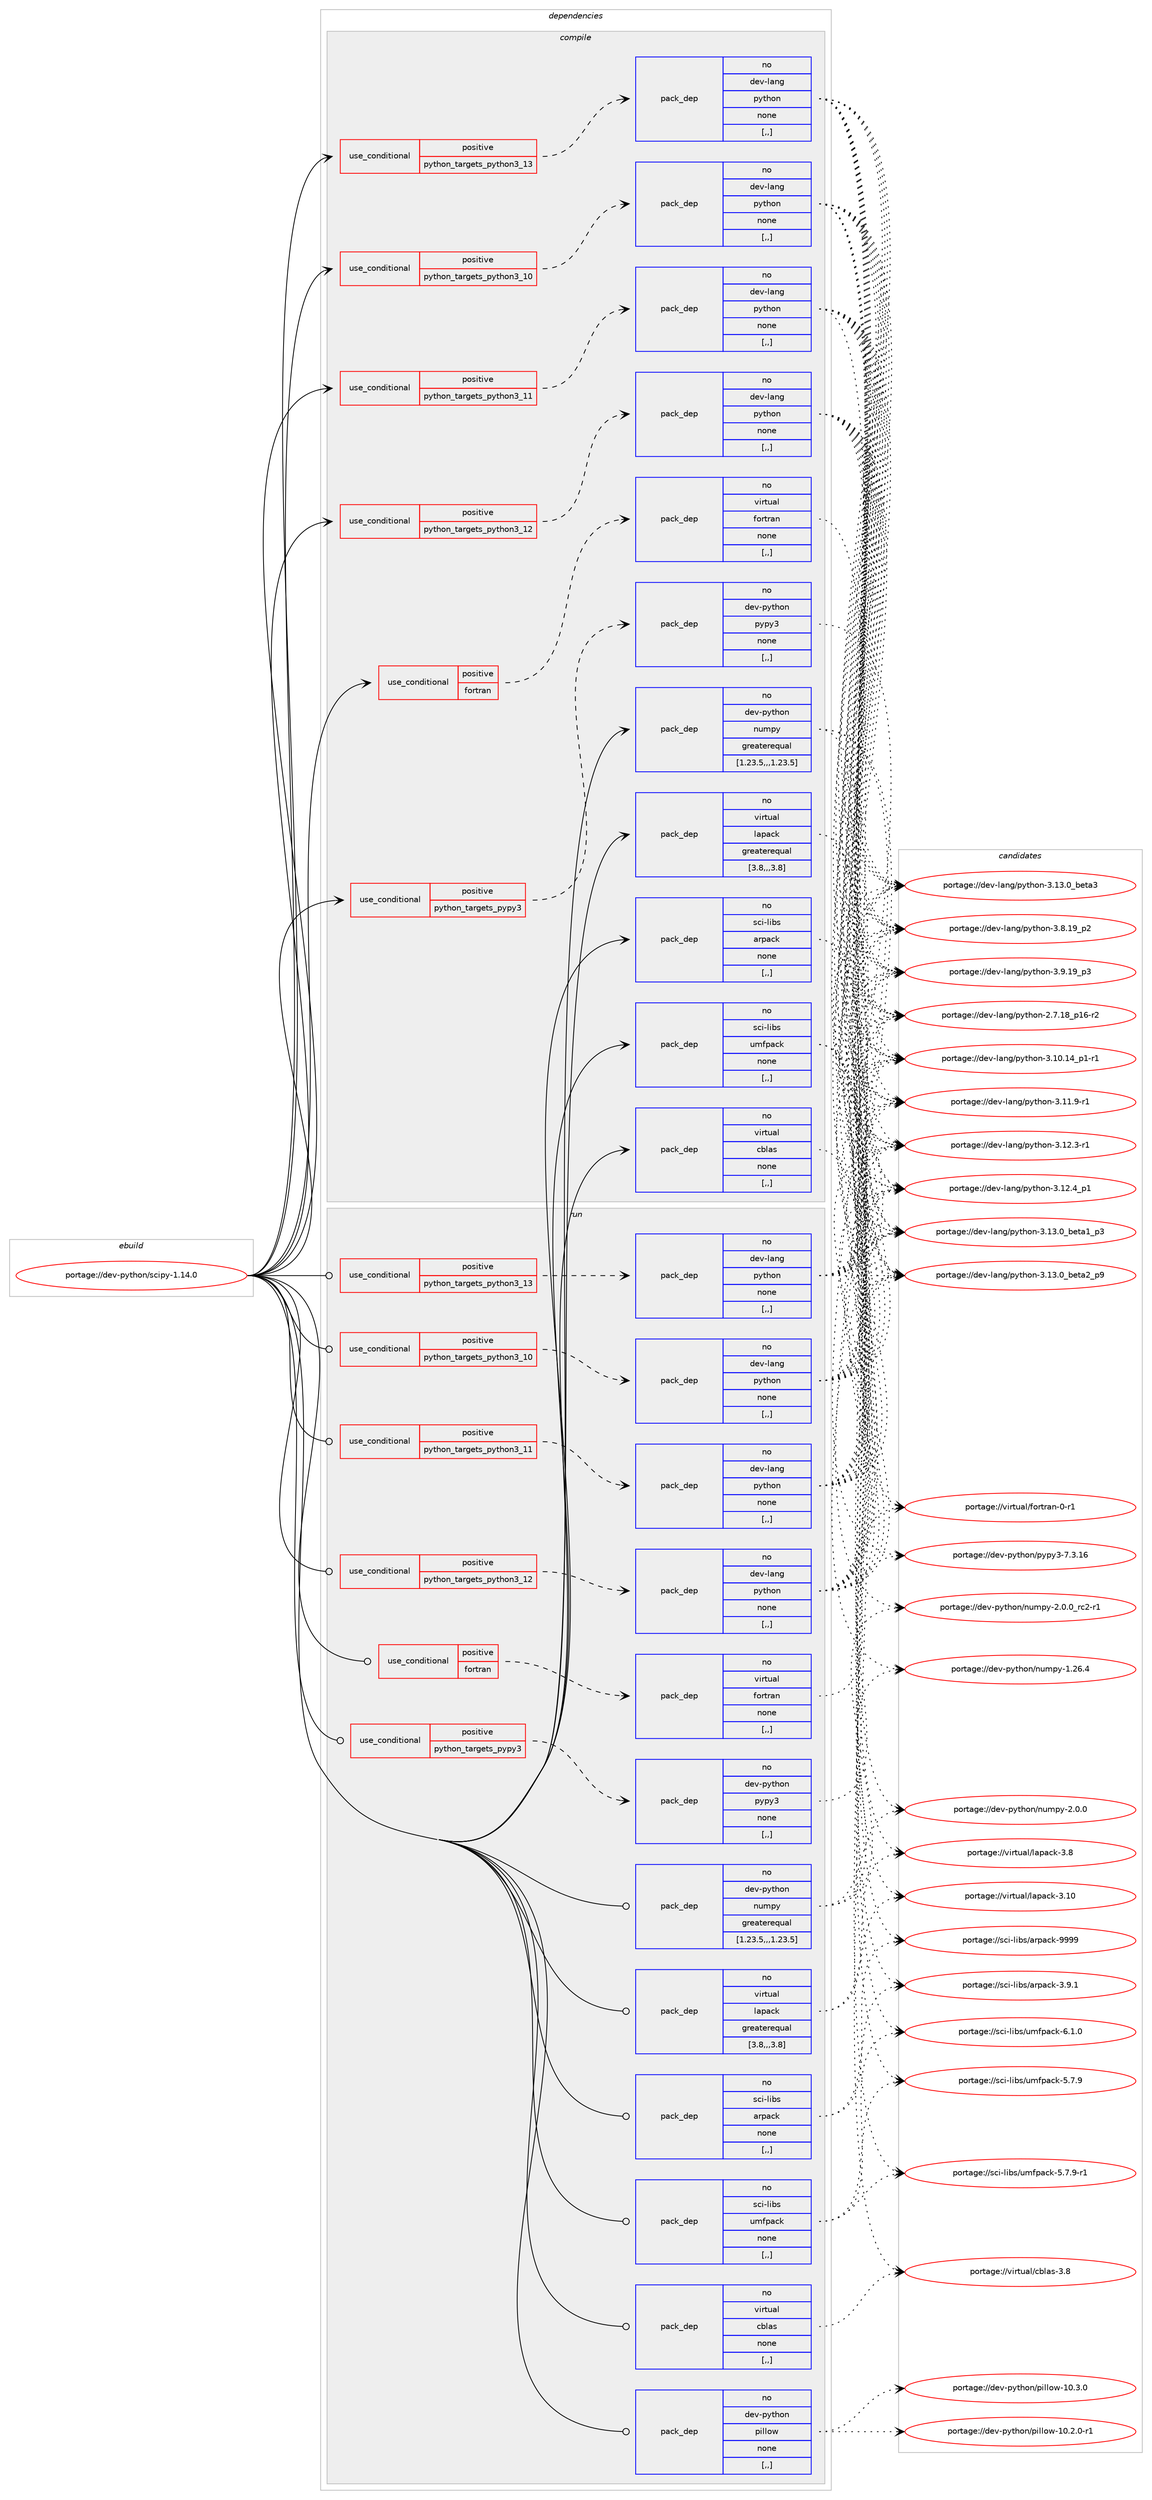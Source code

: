digraph prolog {

# *************
# Graph options
# *************

newrank=true;
concentrate=true;
compound=true;
graph [rankdir=LR,fontname=Helvetica,fontsize=10,ranksep=1.5];#, ranksep=2.5, nodesep=0.2];
edge  [arrowhead=vee];
node  [fontname=Helvetica,fontsize=10];

# **********
# The ebuild
# **********

subgraph cluster_leftcol {
color=gray;
rank=same;
label=<<i>ebuild</i>>;
id [label="portage://dev-python/scipy-1.14.0", color=red, width=4, href="../dev-python/scipy-1.14.0.svg"];
}

# ****************
# The dependencies
# ****************

subgraph cluster_midcol {
color=gray;
label=<<i>dependencies</i>>;
subgraph cluster_compile {
fillcolor="#eeeeee";
style=filled;
label=<<i>compile</i>>;
subgraph cond38060 {
dependency158587 [label=<<TABLE BORDER="0" CELLBORDER="1" CELLSPACING="0" CELLPADDING="4"><TR><TD ROWSPAN="3" CELLPADDING="10">use_conditional</TD></TR><TR><TD>positive</TD></TR><TR><TD>fortran</TD></TR></TABLE>>, shape=none, color=red];
subgraph pack119289 {
dependency158588 [label=<<TABLE BORDER="0" CELLBORDER="1" CELLSPACING="0" CELLPADDING="4" WIDTH="220"><TR><TD ROWSPAN="6" CELLPADDING="30">pack_dep</TD></TR><TR><TD WIDTH="110">no</TD></TR><TR><TD>virtual</TD></TR><TR><TD>fortran</TD></TR><TR><TD>none</TD></TR><TR><TD>[,,]</TD></TR></TABLE>>, shape=none, color=blue];
}
dependency158587:e -> dependency158588:w [weight=20,style="dashed",arrowhead="vee"];
}
id:e -> dependency158587:w [weight=20,style="solid",arrowhead="vee"];
subgraph cond38061 {
dependency158589 [label=<<TABLE BORDER="0" CELLBORDER="1" CELLSPACING="0" CELLPADDING="4"><TR><TD ROWSPAN="3" CELLPADDING="10">use_conditional</TD></TR><TR><TD>positive</TD></TR><TR><TD>python_targets_pypy3</TD></TR></TABLE>>, shape=none, color=red];
subgraph pack119290 {
dependency158590 [label=<<TABLE BORDER="0" CELLBORDER="1" CELLSPACING="0" CELLPADDING="4" WIDTH="220"><TR><TD ROWSPAN="6" CELLPADDING="30">pack_dep</TD></TR><TR><TD WIDTH="110">no</TD></TR><TR><TD>dev-python</TD></TR><TR><TD>pypy3</TD></TR><TR><TD>none</TD></TR><TR><TD>[,,]</TD></TR></TABLE>>, shape=none, color=blue];
}
dependency158589:e -> dependency158590:w [weight=20,style="dashed",arrowhead="vee"];
}
id:e -> dependency158589:w [weight=20,style="solid",arrowhead="vee"];
subgraph cond38062 {
dependency158591 [label=<<TABLE BORDER="0" CELLBORDER="1" CELLSPACING="0" CELLPADDING="4"><TR><TD ROWSPAN="3" CELLPADDING="10">use_conditional</TD></TR><TR><TD>positive</TD></TR><TR><TD>python_targets_python3_10</TD></TR></TABLE>>, shape=none, color=red];
subgraph pack119291 {
dependency158592 [label=<<TABLE BORDER="0" CELLBORDER="1" CELLSPACING="0" CELLPADDING="4" WIDTH="220"><TR><TD ROWSPAN="6" CELLPADDING="30">pack_dep</TD></TR><TR><TD WIDTH="110">no</TD></TR><TR><TD>dev-lang</TD></TR><TR><TD>python</TD></TR><TR><TD>none</TD></TR><TR><TD>[,,]</TD></TR></TABLE>>, shape=none, color=blue];
}
dependency158591:e -> dependency158592:w [weight=20,style="dashed",arrowhead="vee"];
}
id:e -> dependency158591:w [weight=20,style="solid",arrowhead="vee"];
subgraph cond38063 {
dependency158593 [label=<<TABLE BORDER="0" CELLBORDER="1" CELLSPACING="0" CELLPADDING="4"><TR><TD ROWSPAN="3" CELLPADDING="10">use_conditional</TD></TR><TR><TD>positive</TD></TR><TR><TD>python_targets_python3_11</TD></TR></TABLE>>, shape=none, color=red];
subgraph pack119292 {
dependency158594 [label=<<TABLE BORDER="0" CELLBORDER="1" CELLSPACING="0" CELLPADDING="4" WIDTH="220"><TR><TD ROWSPAN="6" CELLPADDING="30">pack_dep</TD></TR><TR><TD WIDTH="110">no</TD></TR><TR><TD>dev-lang</TD></TR><TR><TD>python</TD></TR><TR><TD>none</TD></TR><TR><TD>[,,]</TD></TR></TABLE>>, shape=none, color=blue];
}
dependency158593:e -> dependency158594:w [weight=20,style="dashed",arrowhead="vee"];
}
id:e -> dependency158593:w [weight=20,style="solid",arrowhead="vee"];
subgraph cond38064 {
dependency158595 [label=<<TABLE BORDER="0" CELLBORDER="1" CELLSPACING="0" CELLPADDING="4"><TR><TD ROWSPAN="3" CELLPADDING="10">use_conditional</TD></TR><TR><TD>positive</TD></TR><TR><TD>python_targets_python3_12</TD></TR></TABLE>>, shape=none, color=red];
subgraph pack119293 {
dependency158596 [label=<<TABLE BORDER="0" CELLBORDER="1" CELLSPACING="0" CELLPADDING="4" WIDTH="220"><TR><TD ROWSPAN="6" CELLPADDING="30">pack_dep</TD></TR><TR><TD WIDTH="110">no</TD></TR><TR><TD>dev-lang</TD></TR><TR><TD>python</TD></TR><TR><TD>none</TD></TR><TR><TD>[,,]</TD></TR></TABLE>>, shape=none, color=blue];
}
dependency158595:e -> dependency158596:w [weight=20,style="dashed",arrowhead="vee"];
}
id:e -> dependency158595:w [weight=20,style="solid",arrowhead="vee"];
subgraph cond38065 {
dependency158597 [label=<<TABLE BORDER="0" CELLBORDER="1" CELLSPACING="0" CELLPADDING="4"><TR><TD ROWSPAN="3" CELLPADDING="10">use_conditional</TD></TR><TR><TD>positive</TD></TR><TR><TD>python_targets_python3_13</TD></TR></TABLE>>, shape=none, color=red];
subgraph pack119294 {
dependency158598 [label=<<TABLE BORDER="0" CELLBORDER="1" CELLSPACING="0" CELLPADDING="4" WIDTH="220"><TR><TD ROWSPAN="6" CELLPADDING="30">pack_dep</TD></TR><TR><TD WIDTH="110">no</TD></TR><TR><TD>dev-lang</TD></TR><TR><TD>python</TD></TR><TR><TD>none</TD></TR><TR><TD>[,,]</TD></TR></TABLE>>, shape=none, color=blue];
}
dependency158597:e -> dependency158598:w [weight=20,style="dashed",arrowhead="vee"];
}
id:e -> dependency158597:w [weight=20,style="solid",arrowhead="vee"];
subgraph pack119295 {
dependency158599 [label=<<TABLE BORDER="0" CELLBORDER="1" CELLSPACING="0" CELLPADDING="4" WIDTH="220"><TR><TD ROWSPAN="6" CELLPADDING="30">pack_dep</TD></TR><TR><TD WIDTH="110">no</TD></TR><TR><TD>dev-python</TD></TR><TR><TD>numpy</TD></TR><TR><TD>greaterequal</TD></TR><TR><TD>[1.23.5,,,1.23.5]</TD></TR></TABLE>>, shape=none, color=blue];
}
id:e -> dependency158599:w [weight=20,style="solid",arrowhead="vee"];
subgraph pack119296 {
dependency158600 [label=<<TABLE BORDER="0" CELLBORDER="1" CELLSPACING="0" CELLPADDING="4" WIDTH="220"><TR><TD ROWSPAN="6" CELLPADDING="30">pack_dep</TD></TR><TR><TD WIDTH="110">no</TD></TR><TR><TD>sci-libs</TD></TR><TR><TD>arpack</TD></TR><TR><TD>none</TD></TR><TR><TD>[,,]</TD></TR></TABLE>>, shape=none, color=blue];
}
id:e -> dependency158600:w [weight=20,style="solid",arrowhead="vee"];
subgraph pack119297 {
dependency158601 [label=<<TABLE BORDER="0" CELLBORDER="1" CELLSPACING="0" CELLPADDING="4" WIDTH="220"><TR><TD ROWSPAN="6" CELLPADDING="30">pack_dep</TD></TR><TR><TD WIDTH="110">no</TD></TR><TR><TD>sci-libs</TD></TR><TR><TD>umfpack</TD></TR><TR><TD>none</TD></TR><TR><TD>[,,]</TD></TR></TABLE>>, shape=none, color=blue];
}
id:e -> dependency158601:w [weight=20,style="solid",arrowhead="vee"];
subgraph pack119298 {
dependency158602 [label=<<TABLE BORDER="0" CELLBORDER="1" CELLSPACING="0" CELLPADDING="4" WIDTH="220"><TR><TD ROWSPAN="6" CELLPADDING="30">pack_dep</TD></TR><TR><TD WIDTH="110">no</TD></TR><TR><TD>virtual</TD></TR><TR><TD>cblas</TD></TR><TR><TD>none</TD></TR><TR><TD>[,,]</TD></TR></TABLE>>, shape=none, color=blue];
}
id:e -> dependency158602:w [weight=20,style="solid",arrowhead="vee"];
subgraph pack119299 {
dependency158603 [label=<<TABLE BORDER="0" CELLBORDER="1" CELLSPACING="0" CELLPADDING="4" WIDTH="220"><TR><TD ROWSPAN="6" CELLPADDING="30">pack_dep</TD></TR><TR><TD WIDTH="110">no</TD></TR><TR><TD>virtual</TD></TR><TR><TD>lapack</TD></TR><TR><TD>greaterequal</TD></TR><TR><TD>[3.8,,,3.8]</TD></TR></TABLE>>, shape=none, color=blue];
}
id:e -> dependency158603:w [weight=20,style="solid",arrowhead="vee"];
}
subgraph cluster_compileandrun {
fillcolor="#eeeeee";
style=filled;
label=<<i>compile and run</i>>;
}
subgraph cluster_run {
fillcolor="#eeeeee";
style=filled;
label=<<i>run</i>>;
subgraph cond38066 {
dependency158604 [label=<<TABLE BORDER="0" CELLBORDER="1" CELLSPACING="0" CELLPADDING="4"><TR><TD ROWSPAN="3" CELLPADDING="10">use_conditional</TD></TR><TR><TD>positive</TD></TR><TR><TD>fortran</TD></TR></TABLE>>, shape=none, color=red];
subgraph pack119300 {
dependency158605 [label=<<TABLE BORDER="0" CELLBORDER="1" CELLSPACING="0" CELLPADDING="4" WIDTH="220"><TR><TD ROWSPAN="6" CELLPADDING="30">pack_dep</TD></TR><TR><TD WIDTH="110">no</TD></TR><TR><TD>virtual</TD></TR><TR><TD>fortran</TD></TR><TR><TD>none</TD></TR><TR><TD>[,,]</TD></TR></TABLE>>, shape=none, color=blue];
}
dependency158604:e -> dependency158605:w [weight=20,style="dashed",arrowhead="vee"];
}
id:e -> dependency158604:w [weight=20,style="solid",arrowhead="odot"];
subgraph cond38067 {
dependency158606 [label=<<TABLE BORDER="0" CELLBORDER="1" CELLSPACING="0" CELLPADDING="4"><TR><TD ROWSPAN="3" CELLPADDING="10">use_conditional</TD></TR><TR><TD>positive</TD></TR><TR><TD>python_targets_pypy3</TD></TR></TABLE>>, shape=none, color=red];
subgraph pack119301 {
dependency158607 [label=<<TABLE BORDER="0" CELLBORDER="1" CELLSPACING="0" CELLPADDING="4" WIDTH="220"><TR><TD ROWSPAN="6" CELLPADDING="30">pack_dep</TD></TR><TR><TD WIDTH="110">no</TD></TR><TR><TD>dev-python</TD></TR><TR><TD>pypy3</TD></TR><TR><TD>none</TD></TR><TR><TD>[,,]</TD></TR></TABLE>>, shape=none, color=blue];
}
dependency158606:e -> dependency158607:w [weight=20,style="dashed",arrowhead="vee"];
}
id:e -> dependency158606:w [weight=20,style="solid",arrowhead="odot"];
subgraph cond38068 {
dependency158608 [label=<<TABLE BORDER="0" CELLBORDER="1" CELLSPACING="0" CELLPADDING="4"><TR><TD ROWSPAN="3" CELLPADDING="10">use_conditional</TD></TR><TR><TD>positive</TD></TR><TR><TD>python_targets_python3_10</TD></TR></TABLE>>, shape=none, color=red];
subgraph pack119302 {
dependency158609 [label=<<TABLE BORDER="0" CELLBORDER="1" CELLSPACING="0" CELLPADDING="4" WIDTH="220"><TR><TD ROWSPAN="6" CELLPADDING="30">pack_dep</TD></TR><TR><TD WIDTH="110">no</TD></TR><TR><TD>dev-lang</TD></TR><TR><TD>python</TD></TR><TR><TD>none</TD></TR><TR><TD>[,,]</TD></TR></TABLE>>, shape=none, color=blue];
}
dependency158608:e -> dependency158609:w [weight=20,style="dashed",arrowhead="vee"];
}
id:e -> dependency158608:w [weight=20,style="solid",arrowhead="odot"];
subgraph cond38069 {
dependency158610 [label=<<TABLE BORDER="0" CELLBORDER="1" CELLSPACING="0" CELLPADDING="4"><TR><TD ROWSPAN="3" CELLPADDING="10">use_conditional</TD></TR><TR><TD>positive</TD></TR><TR><TD>python_targets_python3_11</TD></TR></TABLE>>, shape=none, color=red];
subgraph pack119303 {
dependency158611 [label=<<TABLE BORDER="0" CELLBORDER="1" CELLSPACING="0" CELLPADDING="4" WIDTH="220"><TR><TD ROWSPAN="6" CELLPADDING="30">pack_dep</TD></TR><TR><TD WIDTH="110">no</TD></TR><TR><TD>dev-lang</TD></TR><TR><TD>python</TD></TR><TR><TD>none</TD></TR><TR><TD>[,,]</TD></TR></TABLE>>, shape=none, color=blue];
}
dependency158610:e -> dependency158611:w [weight=20,style="dashed",arrowhead="vee"];
}
id:e -> dependency158610:w [weight=20,style="solid",arrowhead="odot"];
subgraph cond38070 {
dependency158612 [label=<<TABLE BORDER="0" CELLBORDER="1" CELLSPACING="0" CELLPADDING="4"><TR><TD ROWSPAN="3" CELLPADDING="10">use_conditional</TD></TR><TR><TD>positive</TD></TR><TR><TD>python_targets_python3_12</TD></TR></TABLE>>, shape=none, color=red];
subgraph pack119304 {
dependency158613 [label=<<TABLE BORDER="0" CELLBORDER="1" CELLSPACING="0" CELLPADDING="4" WIDTH="220"><TR><TD ROWSPAN="6" CELLPADDING="30">pack_dep</TD></TR><TR><TD WIDTH="110">no</TD></TR><TR><TD>dev-lang</TD></TR><TR><TD>python</TD></TR><TR><TD>none</TD></TR><TR><TD>[,,]</TD></TR></TABLE>>, shape=none, color=blue];
}
dependency158612:e -> dependency158613:w [weight=20,style="dashed",arrowhead="vee"];
}
id:e -> dependency158612:w [weight=20,style="solid",arrowhead="odot"];
subgraph cond38071 {
dependency158614 [label=<<TABLE BORDER="0" CELLBORDER="1" CELLSPACING="0" CELLPADDING="4"><TR><TD ROWSPAN="3" CELLPADDING="10">use_conditional</TD></TR><TR><TD>positive</TD></TR><TR><TD>python_targets_python3_13</TD></TR></TABLE>>, shape=none, color=red];
subgraph pack119305 {
dependency158615 [label=<<TABLE BORDER="0" CELLBORDER="1" CELLSPACING="0" CELLPADDING="4" WIDTH="220"><TR><TD ROWSPAN="6" CELLPADDING="30">pack_dep</TD></TR><TR><TD WIDTH="110">no</TD></TR><TR><TD>dev-lang</TD></TR><TR><TD>python</TD></TR><TR><TD>none</TD></TR><TR><TD>[,,]</TD></TR></TABLE>>, shape=none, color=blue];
}
dependency158614:e -> dependency158615:w [weight=20,style="dashed",arrowhead="vee"];
}
id:e -> dependency158614:w [weight=20,style="solid",arrowhead="odot"];
subgraph pack119306 {
dependency158616 [label=<<TABLE BORDER="0" CELLBORDER="1" CELLSPACING="0" CELLPADDING="4" WIDTH="220"><TR><TD ROWSPAN="6" CELLPADDING="30">pack_dep</TD></TR><TR><TD WIDTH="110">no</TD></TR><TR><TD>dev-python</TD></TR><TR><TD>numpy</TD></TR><TR><TD>greaterequal</TD></TR><TR><TD>[1.23.5,,,1.23.5]</TD></TR></TABLE>>, shape=none, color=blue];
}
id:e -> dependency158616:w [weight=20,style="solid",arrowhead="odot"];
subgraph pack119307 {
dependency158617 [label=<<TABLE BORDER="0" CELLBORDER="1" CELLSPACING="0" CELLPADDING="4" WIDTH="220"><TR><TD ROWSPAN="6" CELLPADDING="30">pack_dep</TD></TR><TR><TD WIDTH="110">no</TD></TR><TR><TD>dev-python</TD></TR><TR><TD>pillow</TD></TR><TR><TD>none</TD></TR><TR><TD>[,,]</TD></TR></TABLE>>, shape=none, color=blue];
}
id:e -> dependency158617:w [weight=20,style="solid",arrowhead="odot"];
subgraph pack119308 {
dependency158618 [label=<<TABLE BORDER="0" CELLBORDER="1" CELLSPACING="0" CELLPADDING="4" WIDTH="220"><TR><TD ROWSPAN="6" CELLPADDING="30">pack_dep</TD></TR><TR><TD WIDTH="110">no</TD></TR><TR><TD>sci-libs</TD></TR><TR><TD>arpack</TD></TR><TR><TD>none</TD></TR><TR><TD>[,,]</TD></TR></TABLE>>, shape=none, color=blue];
}
id:e -> dependency158618:w [weight=20,style="solid",arrowhead="odot"];
subgraph pack119309 {
dependency158619 [label=<<TABLE BORDER="0" CELLBORDER="1" CELLSPACING="0" CELLPADDING="4" WIDTH="220"><TR><TD ROWSPAN="6" CELLPADDING="30">pack_dep</TD></TR><TR><TD WIDTH="110">no</TD></TR><TR><TD>sci-libs</TD></TR><TR><TD>umfpack</TD></TR><TR><TD>none</TD></TR><TR><TD>[,,]</TD></TR></TABLE>>, shape=none, color=blue];
}
id:e -> dependency158619:w [weight=20,style="solid",arrowhead="odot"];
subgraph pack119310 {
dependency158620 [label=<<TABLE BORDER="0" CELLBORDER="1" CELLSPACING="0" CELLPADDING="4" WIDTH="220"><TR><TD ROWSPAN="6" CELLPADDING="30">pack_dep</TD></TR><TR><TD WIDTH="110">no</TD></TR><TR><TD>virtual</TD></TR><TR><TD>cblas</TD></TR><TR><TD>none</TD></TR><TR><TD>[,,]</TD></TR></TABLE>>, shape=none, color=blue];
}
id:e -> dependency158620:w [weight=20,style="solid",arrowhead="odot"];
subgraph pack119311 {
dependency158621 [label=<<TABLE BORDER="0" CELLBORDER="1" CELLSPACING="0" CELLPADDING="4" WIDTH="220"><TR><TD ROWSPAN="6" CELLPADDING="30">pack_dep</TD></TR><TR><TD WIDTH="110">no</TD></TR><TR><TD>virtual</TD></TR><TR><TD>lapack</TD></TR><TR><TD>greaterequal</TD></TR><TR><TD>[3.8,,,3.8]</TD></TR></TABLE>>, shape=none, color=blue];
}
id:e -> dependency158621:w [weight=20,style="solid",arrowhead="odot"];
}
}

# **************
# The candidates
# **************

subgraph cluster_choices {
rank=same;
color=gray;
label=<<i>candidates</i>>;

subgraph choice119289 {
color=black;
nodesep=1;
choice11810511411611797108471021111141161149711045484511449 [label="portage://virtual/fortran-0-r1", color=red, width=4,href="../virtual/fortran-0-r1.svg"];
dependency158588:e -> choice11810511411611797108471021111141161149711045484511449:w [style=dotted,weight="100"];
}
subgraph choice119290 {
color=black;
nodesep=1;
choice10010111845112121116104111110471121211121215145554651464954 [label="portage://dev-python/pypy3-7.3.16", color=red, width=4,href="../dev-python/pypy3-7.3.16.svg"];
dependency158590:e -> choice10010111845112121116104111110471121211121215145554651464954:w [style=dotted,weight="100"];
}
subgraph choice119291 {
color=black;
nodesep=1;
choice100101118451089711010347112121116104111110455046554649569511249544511450 [label="portage://dev-lang/python-2.7.18_p16-r2", color=red, width=4,href="../dev-lang/python-2.7.18_p16-r2.svg"];
choice100101118451089711010347112121116104111110455146494846495295112494511449 [label="portage://dev-lang/python-3.10.14_p1-r1", color=red, width=4,href="../dev-lang/python-3.10.14_p1-r1.svg"];
choice100101118451089711010347112121116104111110455146494946574511449 [label="portage://dev-lang/python-3.11.9-r1", color=red, width=4,href="../dev-lang/python-3.11.9-r1.svg"];
choice100101118451089711010347112121116104111110455146495046514511449 [label="portage://dev-lang/python-3.12.3-r1", color=red, width=4,href="../dev-lang/python-3.12.3-r1.svg"];
choice100101118451089711010347112121116104111110455146495046529511249 [label="portage://dev-lang/python-3.12.4_p1", color=red, width=4,href="../dev-lang/python-3.12.4_p1.svg"];
choice10010111845108971101034711212111610411111045514649514648959810111697499511251 [label="portage://dev-lang/python-3.13.0_beta1_p3", color=red, width=4,href="../dev-lang/python-3.13.0_beta1_p3.svg"];
choice10010111845108971101034711212111610411111045514649514648959810111697509511257 [label="portage://dev-lang/python-3.13.0_beta2_p9", color=red, width=4,href="../dev-lang/python-3.13.0_beta2_p9.svg"];
choice1001011184510897110103471121211161041111104551464951464895981011169751 [label="portage://dev-lang/python-3.13.0_beta3", color=red, width=4,href="../dev-lang/python-3.13.0_beta3.svg"];
choice100101118451089711010347112121116104111110455146564649579511250 [label="portage://dev-lang/python-3.8.19_p2", color=red, width=4,href="../dev-lang/python-3.8.19_p2.svg"];
choice100101118451089711010347112121116104111110455146574649579511251 [label="portage://dev-lang/python-3.9.19_p3", color=red, width=4,href="../dev-lang/python-3.9.19_p3.svg"];
dependency158592:e -> choice100101118451089711010347112121116104111110455046554649569511249544511450:w [style=dotted,weight="100"];
dependency158592:e -> choice100101118451089711010347112121116104111110455146494846495295112494511449:w [style=dotted,weight="100"];
dependency158592:e -> choice100101118451089711010347112121116104111110455146494946574511449:w [style=dotted,weight="100"];
dependency158592:e -> choice100101118451089711010347112121116104111110455146495046514511449:w [style=dotted,weight="100"];
dependency158592:e -> choice100101118451089711010347112121116104111110455146495046529511249:w [style=dotted,weight="100"];
dependency158592:e -> choice10010111845108971101034711212111610411111045514649514648959810111697499511251:w [style=dotted,weight="100"];
dependency158592:e -> choice10010111845108971101034711212111610411111045514649514648959810111697509511257:w [style=dotted,weight="100"];
dependency158592:e -> choice1001011184510897110103471121211161041111104551464951464895981011169751:w [style=dotted,weight="100"];
dependency158592:e -> choice100101118451089711010347112121116104111110455146564649579511250:w [style=dotted,weight="100"];
dependency158592:e -> choice100101118451089711010347112121116104111110455146574649579511251:w [style=dotted,weight="100"];
}
subgraph choice119292 {
color=black;
nodesep=1;
choice100101118451089711010347112121116104111110455046554649569511249544511450 [label="portage://dev-lang/python-2.7.18_p16-r2", color=red, width=4,href="../dev-lang/python-2.7.18_p16-r2.svg"];
choice100101118451089711010347112121116104111110455146494846495295112494511449 [label="portage://dev-lang/python-3.10.14_p1-r1", color=red, width=4,href="../dev-lang/python-3.10.14_p1-r1.svg"];
choice100101118451089711010347112121116104111110455146494946574511449 [label="portage://dev-lang/python-3.11.9-r1", color=red, width=4,href="../dev-lang/python-3.11.9-r1.svg"];
choice100101118451089711010347112121116104111110455146495046514511449 [label="portage://dev-lang/python-3.12.3-r1", color=red, width=4,href="../dev-lang/python-3.12.3-r1.svg"];
choice100101118451089711010347112121116104111110455146495046529511249 [label="portage://dev-lang/python-3.12.4_p1", color=red, width=4,href="../dev-lang/python-3.12.4_p1.svg"];
choice10010111845108971101034711212111610411111045514649514648959810111697499511251 [label="portage://dev-lang/python-3.13.0_beta1_p3", color=red, width=4,href="../dev-lang/python-3.13.0_beta1_p3.svg"];
choice10010111845108971101034711212111610411111045514649514648959810111697509511257 [label="portage://dev-lang/python-3.13.0_beta2_p9", color=red, width=4,href="../dev-lang/python-3.13.0_beta2_p9.svg"];
choice1001011184510897110103471121211161041111104551464951464895981011169751 [label="portage://dev-lang/python-3.13.0_beta3", color=red, width=4,href="../dev-lang/python-3.13.0_beta3.svg"];
choice100101118451089711010347112121116104111110455146564649579511250 [label="portage://dev-lang/python-3.8.19_p2", color=red, width=4,href="../dev-lang/python-3.8.19_p2.svg"];
choice100101118451089711010347112121116104111110455146574649579511251 [label="portage://dev-lang/python-3.9.19_p3", color=red, width=4,href="../dev-lang/python-3.9.19_p3.svg"];
dependency158594:e -> choice100101118451089711010347112121116104111110455046554649569511249544511450:w [style=dotted,weight="100"];
dependency158594:e -> choice100101118451089711010347112121116104111110455146494846495295112494511449:w [style=dotted,weight="100"];
dependency158594:e -> choice100101118451089711010347112121116104111110455146494946574511449:w [style=dotted,weight="100"];
dependency158594:e -> choice100101118451089711010347112121116104111110455146495046514511449:w [style=dotted,weight="100"];
dependency158594:e -> choice100101118451089711010347112121116104111110455146495046529511249:w [style=dotted,weight="100"];
dependency158594:e -> choice10010111845108971101034711212111610411111045514649514648959810111697499511251:w [style=dotted,weight="100"];
dependency158594:e -> choice10010111845108971101034711212111610411111045514649514648959810111697509511257:w [style=dotted,weight="100"];
dependency158594:e -> choice1001011184510897110103471121211161041111104551464951464895981011169751:w [style=dotted,weight="100"];
dependency158594:e -> choice100101118451089711010347112121116104111110455146564649579511250:w [style=dotted,weight="100"];
dependency158594:e -> choice100101118451089711010347112121116104111110455146574649579511251:w [style=dotted,weight="100"];
}
subgraph choice119293 {
color=black;
nodesep=1;
choice100101118451089711010347112121116104111110455046554649569511249544511450 [label="portage://dev-lang/python-2.7.18_p16-r2", color=red, width=4,href="../dev-lang/python-2.7.18_p16-r2.svg"];
choice100101118451089711010347112121116104111110455146494846495295112494511449 [label="portage://dev-lang/python-3.10.14_p1-r1", color=red, width=4,href="../dev-lang/python-3.10.14_p1-r1.svg"];
choice100101118451089711010347112121116104111110455146494946574511449 [label="portage://dev-lang/python-3.11.9-r1", color=red, width=4,href="../dev-lang/python-3.11.9-r1.svg"];
choice100101118451089711010347112121116104111110455146495046514511449 [label="portage://dev-lang/python-3.12.3-r1", color=red, width=4,href="../dev-lang/python-3.12.3-r1.svg"];
choice100101118451089711010347112121116104111110455146495046529511249 [label="portage://dev-lang/python-3.12.4_p1", color=red, width=4,href="../dev-lang/python-3.12.4_p1.svg"];
choice10010111845108971101034711212111610411111045514649514648959810111697499511251 [label="portage://dev-lang/python-3.13.0_beta1_p3", color=red, width=4,href="../dev-lang/python-3.13.0_beta1_p3.svg"];
choice10010111845108971101034711212111610411111045514649514648959810111697509511257 [label="portage://dev-lang/python-3.13.0_beta2_p9", color=red, width=4,href="../dev-lang/python-3.13.0_beta2_p9.svg"];
choice1001011184510897110103471121211161041111104551464951464895981011169751 [label="portage://dev-lang/python-3.13.0_beta3", color=red, width=4,href="../dev-lang/python-3.13.0_beta3.svg"];
choice100101118451089711010347112121116104111110455146564649579511250 [label="portage://dev-lang/python-3.8.19_p2", color=red, width=4,href="../dev-lang/python-3.8.19_p2.svg"];
choice100101118451089711010347112121116104111110455146574649579511251 [label="portage://dev-lang/python-3.9.19_p3", color=red, width=4,href="../dev-lang/python-3.9.19_p3.svg"];
dependency158596:e -> choice100101118451089711010347112121116104111110455046554649569511249544511450:w [style=dotted,weight="100"];
dependency158596:e -> choice100101118451089711010347112121116104111110455146494846495295112494511449:w [style=dotted,weight="100"];
dependency158596:e -> choice100101118451089711010347112121116104111110455146494946574511449:w [style=dotted,weight="100"];
dependency158596:e -> choice100101118451089711010347112121116104111110455146495046514511449:w [style=dotted,weight="100"];
dependency158596:e -> choice100101118451089711010347112121116104111110455146495046529511249:w [style=dotted,weight="100"];
dependency158596:e -> choice10010111845108971101034711212111610411111045514649514648959810111697499511251:w [style=dotted,weight="100"];
dependency158596:e -> choice10010111845108971101034711212111610411111045514649514648959810111697509511257:w [style=dotted,weight="100"];
dependency158596:e -> choice1001011184510897110103471121211161041111104551464951464895981011169751:w [style=dotted,weight="100"];
dependency158596:e -> choice100101118451089711010347112121116104111110455146564649579511250:w [style=dotted,weight="100"];
dependency158596:e -> choice100101118451089711010347112121116104111110455146574649579511251:w [style=dotted,weight="100"];
}
subgraph choice119294 {
color=black;
nodesep=1;
choice100101118451089711010347112121116104111110455046554649569511249544511450 [label="portage://dev-lang/python-2.7.18_p16-r2", color=red, width=4,href="../dev-lang/python-2.7.18_p16-r2.svg"];
choice100101118451089711010347112121116104111110455146494846495295112494511449 [label="portage://dev-lang/python-3.10.14_p1-r1", color=red, width=4,href="../dev-lang/python-3.10.14_p1-r1.svg"];
choice100101118451089711010347112121116104111110455146494946574511449 [label="portage://dev-lang/python-3.11.9-r1", color=red, width=4,href="../dev-lang/python-3.11.9-r1.svg"];
choice100101118451089711010347112121116104111110455146495046514511449 [label="portage://dev-lang/python-3.12.3-r1", color=red, width=4,href="../dev-lang/python-3.12.3-r1.svg"];
choice100101118451089711010347112121116104111110455146495046529511249 [label="portage://dev-lang/python-3.12.4_p1", color=red, width=4,href="../dev-lang/python-3.12.4_p1.svg"];
choice10010111845108971101034711212111610411111045514649514648959810111697499511251 [label="portage://dev-lang/python-3.13.0_beta1_p3", color=red, width=4,href="../dev-lang/python-3.13.0_beta1_p3.svg"];
choice10010111845108971101034711212111610411111045514649514648959810111697509511257 [label="portage://dev-lang/python-3.13.0_beta2_p9", color=red, width=4,href="../dev-lang/python-3.13.0_beta2_p9.svg"];
choice1001011184510897110103471121211161041111104551464951464895981011169751 [label="portage://dev-lang/python-3.13.0_beta3", color=red, width=4,href="../dev-lang/python-3.13.0_beta3.svg"];
choice100101118451089711010347112121116104111110455146564649579511250 [label="portage://dev-lang/python-3.8.19_p2", color=red, width=4,href="../dev-lang/python-3.8.19_p2.svg"];
choice100101118451089711010347112121116104111110455146574649579511251 [label="portage://dev-lang/python-3.9.19_p3", color=red, width=4,href="../dev-lang/python-3.9.19_p3.svg"];
dependency158598:e -> choice100101118451089711010347112121116104111110455046554649569511249544511450:w [style=dotted,weight="100"];
dependency158598:e -> choice100101118451089711010347112121116104111110455146494846495295112494511449:w [style=dotted,weight="100"];
dependency158598:e -> choice100101118451089711010347112121116104111110455146494946574511449:w [style=dotted,weight="100"];
dependency158598:e -> choice100101118451089711010347112121116104111110455146495046514511449:w [style=dotted,weight="100"];
dependency158598:e -> choice100101118451089711010347112121116104111110455146495046529511249:w [style=dotted,weight="100"];
dependency158598:e -> choice10010111845108971101034711212111610411111045514649514648959810111697499511251:w [style=dotted,weight="100"];
dependency158598:e -> choice10010111845108971101034711212111610411111045514649514648959810111697509511257:w [style=dotted,weight="100"];
dependency158598:e -> choice1001011184510897110103471121211161041111104551464951464895981011169751:w [style=dotted,weight="100"];
dependency158598:e -> choice100101118451089711010347112121116104111110455146564649579511250:w [style=dotted,weight="100"];
dependency158598:e -> choice100101118451089711010347112121116104111110455146574649579511251:w [style=dotted,weight="100"];
}
subgraph choice119295 {
color=black;
nodesep=1;
choice100101118451121211161041111104711011710911212145494650544652 [label="portage://dev-python/numpy-1.26.4", color=red, width=4,href="../dev-python/numpy-1.26.4.svg"];
choice1001011184511212111610411111047110117109112121455046484648 [label="portage://dev-python/numpy-2.0.0", color=red, width=4,href="../dev-python/numpy-2.0.0.svg"];
choice10010111845112121116104111110471101171091121214550464846489511499504511449 [label="portage://dev-python/numpy-2.0.0_rc2-r1", color=red, width=4,href="../dev-python/numpy-2.0.0_rc2-r1.svg"];
dependency158599:e -> choice100101118451121211161041111104711011710911212145494650544652:w [style=dotted,weight="100"];
dependency158599:e -> choice1001011184511212111610411111047110117109112121455046484648:w [style=dotted,weight="100"];
dependency158599:e -> choice10010111845112121116104111110471101171091121214550464846489511499504511449:w [style=dotted,weight="100"];
}
subgraph choice119296 {
color=black;
nodesep=1;
choice11599105451081059811547971141129799107455146574649 [label="portage://sci-libs/arpack-3.9.1", color=red, width=4,href="../sci-libs/arpack-3.9.1.svg"];
choice115991054510810598115479711411297991074557575757 [label="portage://sci-libs/arpack-9999", color=red, width=4,href="../sci-libs/arpack-9999.svg"];
dependency158600:e -> choice11599105451081059811547971141129799107455146574649:w [style=dotted,weight="100"];
dependency158600:e -> choice115991054510810598115479711411297991074557575757:w [style=dotted,weight="100"];
}
subgraph choice119297 {
color=black;
nodesep=1;
choice115991054510810598115471171091021129799107455346554657 [label="portage://sci-libs/umfpack-5.7.9", color=red, width=4,href="../sci-libs/umfpack-5.7.9.svg"];
choice1159910545108105981154711710910211297991074553465546574511449 [label="portage://sci-libs/umfpack-5.7.9-r1", color=red, width=4,href="../sci-libs/umfpack-5.7.9-r1.svg"];
choice115991054510810598115471171091021129799107455446494648 [label="portage://sci-libs/umfpack-6.1.0", color=red, width=4,href="../sci-libs/umfpack-6.1.0.svg"];
dependency158601:e -> choice115991054510810598115471171091021129799107455346554657:w [style=dotted,weight="100"];
dependency158601:e -> choice1159910545108105981154711710910211297991074553465546574511449:w [style=dotted,weight="100"];
dependency158601:e -> choice115991054510810598115471171091021129799107455446494648:w [style=dotted,weight="100"];
}
subgraph choice119298 {
color=black;
nodesep=1;
choice118105114116117971084799981089711545514656 [label="portage://virtual/cblas-3.8", color=red, width=4,href="../virtual/cblas-3.8.svg"];
dependency158602:e -> choice118105114116117971084799981089711545514656:w [style=dotted,weight="100"];
}
subgraph choice119299 {
color=black;
nodesep=1;
choice11810511411611797108471089711297991074551464948 [label="portage://virtual/lapack-3.10", color=red, width=4,href="../virtual/lapack-3.10.svg"];
choice118105114116117971084710897112979910745514656 [label="portage://virtual/lapack-3.8", color=red, width=4,href="../virtual/lapack-3.8.svg"];
dependency158603:e -> choice11810511411611797108471089711297991074551464948:w [style=dotted,weight="100"];
dependency158603:e -> choice118105114116117971084710897112979910745514656:w [style=dotted,weight="100"];
}
subgraph choice119300 {
color=black;
nodesep=1;
choice11810511411611797108471021111141161149711045484511449 [label="portage://virtual/fortran-0-r1", color=red, width=4,href="../virtual/fortran-0-r1.svg"];
dependency158605:e -> choice11810511411611797108471021111141161149711045484511449:w [style=dotted,weight="100"];
}
subgraph choice119301 {
color=black;
nodesep=1;
choice10010111845112121116104111110471121211121215145554651464954 [label="portage://dev-python/pypy3-7.3.16", color=red, width=4,href="../dev-python/pypy3-7.3.16.svg"];
dependency158607:e -> choice10010111845112121116104111110471121211121215145554651464954:w [style=dotted,weight="100"];
}
subgraph choice119302 {
color=black;
nodesep=1;
choice100101118451089711010347112121116104111110455046554649569511249544511450 [label="portage://dev-lang/python-2.7.18_p16-r2", color=red, width=4,href="../dev-lang/python-2.7.18_p16-r2.svg"];
choice100101118451089711010347112121116104111110455146494846495295112494511449 [label="portage://dev-lang/python-3.10.14_p1-r1", color=red, width=4,href="../dev-lang/python-3.10.14_p1-r1.svg"];
choice100101118451089711010347112121116104111110455146494946574511449 [label="portage://dev-lang/python-3.11.9-r1", color=red, width=4,href="../dev-lang/python-3.11.9-r1.svg"];
choice100101118451089711010347112121116104111110455146495046514511449 [label="portage://dev-lang/python-3.12.3-r1", color=red, width=4,href="../dev-lang/python-3.12.3-r1.svg"];
choice100101118451089711010347112121116104111110455146495046529511249 [label="portage://dev-lang/python-3.12.4_p1", color=red, width=4,href="../dev-lang/python-3.12.4_p1.svg"];
choice10010111845108971101034711212111610411111045514649514648959810111697499511251 [label="portage://dev-lang/python-3.13.0_beta1_p3", color=red, width=4,href="../dev-lang/python-3.13.0_beta1_p3.svg"];
choice10010111845108971101034711212111610411111045514649514648959810111697509511257 [label="portage://dev-lang/python-3.13.0_beta2_p9", color=red, width=4,href="../dev-lang/python-3.13.0_beta2_p9.svg"];
choice1001011184510897110103471121211161041111104551464951464895981011169751 [label="portage://dev-lang/python-3.13.0_beta3", color=red, width=4,href="../dev-lang/python-3.13.0_beta3.svg"];
choice100101118451089711010347112121116104111110455146564649579511250 [label="portage://dev-lang/python-3.8.19_p2", color=red, width=4,href="../dev-lang/python-3.8.19_p2.svg"];
choice100101118451089711010347112121116104111110455146574649579511251 [label="portage://dev-lang/python-3.9.19_p3", color=red, width=4,href="../dev-lang/python-3.9.19_p3.svg"];
dependency158609:e -> choice100101118451089711010347112121116104111110455046554649569511249544511450:w [style=dotted,weight="100"];
dependency158609:e -> choice100101118451089711010347112121116104111110455146494846495295112494511449:w [style=dotted,weight="100"];
dependency158609:e -> choice100101118451089711010347112121116104111110455146494946574511449:w [style=dotted,weight="100"];
dependency158609:e -> choice100101118451089711010347112121116104111110455146495046514511449:w [style=dotted,weight="100"];
dependency158609:e -> choice100101118451089711010347112121116104111110455146495046529511249:w [style=dotted,weight="100"];
dependency158609:e -> choice10010111845108971101034711212111610411111045514649514648959810111697499511251:w [style=dotted,weight="100"];
dependency158609:e -> choice10010111845108971101034711212111610411111045514649514648959810111697509511257:w [style=dotted,weight="100"];
dependency158609:e -> choice1001011184510897110103471121211161041111104551464951464895981011169751:w [style=dotted,weight="100"];
dependency158609:e -> choice100101118451089711010347112121116104111110455146564649579511250:w [style=dotted,weight="100"];
dependency158609:e -> choice100101118451089711010347112121116104111110455146574649579511251:w [style=dotted,weight="100"];
}
subgraph choice119303 {
color=black;
nodesep=1;
choice100101118451089711010347112121116104111110455046554649569511249544511450 [label="portage://dev-lang/python-2.7.18_p16-r2", color=red, width=4,href="../dev-lang/python-2.7.18_p16-r2.svg"];
choice100101118451089711010347112121116104111110455146494846495295112494511449 [label="portage://dev-lang/python-3.10.14_p1-r1", color=red, width=4,href="../dev-lang/python-3.10.14_p1-r1.svg"];
choice100101118451089711010347112121116104111110455146494946574511449 [label="portage://dev-lang/python-3.11.9-r1", color=red, width=4,href="../dev-lang/python-3.11.9-r1.svg"];
choice100101118451089711010347112121116104111110455146495046514511449 [label="portage://dev-lang/python-3.12.3-r1", color=red, width=4,href="../dev-lang/python-3.12.3-r1.svg"];
choice100101118451089711010347112121116104111110455146495046529511249 [label="portage://dev-lang/python-3.12.4_p1", color=red, width=4,href="../dev-lang/python-3.12.4_p1.svg"];
choice10010111845108971101034711212111610411111045514649514648959810111697499511251 [label="portage://dev-lang/python-3.13.0_beta1_p3", color=red, width=4,href="../dev-lang/python-3.13.0_beta1_p3.svg"];
choice10010111845108971101034711212111610411111045514649514648959810111697509511257 [label="portage://dev-lang/python-3.13.0_beta2_p9", color=red, width=4,href="../dev-lang/python-3.13.0_beta2_p9.svg"];
choice1001011184510897110103471121211161041111104551464951464895981011169751 [label="portage://dev-lang/python-3.13.0_beta3", color=red, width=4,href="../dev-lang/python-3.13.0_beta3.svg"];
choice100101118451089711010347112121116104111110455146564649579511250 [label="portage://dev-lang/python-3.8.19_p2", color=red, width=4,href="../dev-lang/python-3.8.19_p2.svg"];
choice100101118451089711010347112121116104111110455146574649579511251 [label="portage://dev-lang/python-3.9.19_p3", color=red, width=4,href="../dev-lang/python-3.9.19_p3.svg"];
dependency158611:e -> choice100101118451089711010347112121116104111110455046554649569511249544511450:w [style=dotted,weight="100"];
dependency158611:e -> choice100101118451089711010347112121116104111110455146494846495295112494511449:w [style=dotted,weight="100"];
dependency158611:e -> choice100101118451089711010347112121116104111110455146494946574511449:w [style=dotted,weight="100"];
dependency158611:e -> choice100101118451089711010347112121116104111110455146495046514511449:w [style=dotted,weight="100"];
dependency158611:e -> choice100101118451089711010347112121116104111110455146495046529511249:w [style=dotted,weight="100"];
dependency158611:e -> choice10010111845108971101034711212111610411111045514649514648959810111697499511251:w [style=dotted,weight="100"];
dependency158611:e -> choice10010111845108971101034711212111610411111045514649514648959810111697509511257:w [style=dotted,weight="100"];
dependency158611:e -> choice1001011184510897110103471121211161041111104551464951464895981011169751:w [style=dotted,weight="100"];
dependency158611:e -> choice100101118451089711010347112121116104111110455146564649579511250:w [style=dotted,weight="100"];
dependency158611:e -> choice100101118451089711010347112121116104111110455146574649579511251:w [style=dotted,weight="100"];
}
subgraph choice119304 {
color=black;
nodesep=1;
choice100101118451089711010347112121116104111110455046554649569511249544511450 [label="portage://dev-lang/python-2.7.18_p16-r2", color=red, width=4,href="../dev-lang/python-2.7.18_p16-r2.svg"];
choice100101118451089711010347112121116104111110455146494846495295112494511449 [label="portage://dev-lang/python-3.10.14_p1-r1", color=red, width=4,href="../dev-lang/python-3.10.14_p1-r1.svg"];
choice100101118451089711010347112121116104111110455146494946574511449 [label="portage://dev-lang/python-3.11.9-r1", color=red, width=4,href="../dev-lang/python-3.11.9-r1.svg"];
choice100101118451089711010347112121116104111110455146495046514511449 [label="portage://dev-lang/python-3.12.3-r1", color=red, width=4,href="../dev-lang/python-3.12.3-r1.svg"];
choice100101118451089711010347112121116104111110455146495046529511249 [label="portage://dev-lang/python-3.12.4_p1", color=red, width=4,href="../dev-lang/python-3.12.4_p1.svg"];
choice10010111845108971101034711212111610411111045514649514648959810111697499511251 [label="portage://dev-lang/python-3.13.0_beta1_p3", color=red, width=4,href="../dev-lang/python-3.13.0_beta1_p3.svg"];
choice10010111845108971101034711212111610411111045514649514648959810111697509511257 [label="portage://dev-lang/python-3.13.0_beta2_p9", color=red, width=4,href="../dev-lang/python-3.13.0_beta2_p9.svg"];
choice1001011184510897110103471121211161041111104551464951464895981011169751 [label="portage://dev-lang/python-3.13.0_beta3", color=red, width=4,href="../dev-lang/python-3.13.0_beta3.svg"];
choice100101118451089711010347112121116104111110455146564649579511250 [label="portage://dev-lang/python-3.8.19_p2", color=red, width=4,href="../dev-lang/python-3.8.19_p2.svg"];
choice100101118451089711010347112121116104111110455146574649579511251 [label="portage://dev-lang/python-3.9.19_p3", color=red, width=4,href="../dev-lang/python-3.9.19_p3.svg"];
dependency158613:e -> choice100101118451089711010347112121116104111110455046554649569511249544511450:w [style=dotted,weight="100"];
dependency158613:e -> choice100101118451089711010347112121116104111110455146494846495295112494511449:w [style=dotted,weight="100"];
dependency158613:e -> choice100101118451089711010347112121116104111110455146494946574511449:w [style=dotted,weight="100"];
dependency158613:e -> choice100101118451089711010347112121116104111110455146495046514511449:w [style=dotted,weight="100"];
dependency158613:e -> choice100101118451089711010347112121116104111110455146495046529511249:w [style=dotted,weight="100"];
dependency158613:e -> choice10010111845108971101034711212111610411111045514649514648959810111697499511251:w [style=dotted,weight="100"];
dependency158613:e -> choice10010111845108971101034711212111610411111045514649514648959810111697509511257:w [style=dotted,weight="100"];
dependency158613:e -> choice1001011184510897110103471121211161041111104551464951464895981011169751:w [style=dotted,weight="100"];
dependency158613:e -> choice100101118451089711010347112121116104111110455146564649579511250:w [style=dotted,weight="100"];
dependency158613:e -> choice100101118451089711010347112121116104111110455146574649579511251:w [style=dotted,weight="100"];
}
subgraph choice119305 {
color=black;
nodesep=1;
choice100101118451089711010347112121116104111110455046554649569511249544511450 [label="portage://dev-lang/python-2.7.18_p16-r2", color=red, width=4,href="../dev-lang/python-2.7.18_p16-r2.svg"];
choice100101118451089711010347112121116104111110455146494846495295112494511449 [label="portage://dev-lang/python-3.10.14_p1-r1", color=red, width=4,href="../dev-lang/python-3.10.14_p1-r1.svg"];
choice100101118451089711010347112121116104111110455146494946574511449 [label="portage://dev-lang/python-3.11.9-r1", color=red, width=4,href="../dev-lang/python-3.11.9-r1.svg"];
choice100101118451089711010347112121116104111110455146495046514511449 [label="portage://dev-lang/python-3.12.3-r1", color=red, width=4,href="../dev-lang/python-3.12.3-r1.svg"];
choice100101118451089711010347112121116104111110455146495046529511249 [label="portage://dev-lang/python-3.12.4_p1", color=red, width=4,href="../dev-lang/python-3.12.4_p1.svg"];
choice10010111845108971101034711212111610411111045514649514648959810111697499511251 [label="portage://dev-lang/python-3.13.0_beta1_p3", color=red, width=4,href="../dev-lang/python-3.13.0_beta1_p3.svg"];
choice10010111845108971101034711212111610411111045514649514648959810111697509511257 [label="portage://dev-lang/python-3.13.0_beta2_p9", color=red, width=4,href="../dev-lang/python-3.13.0_beta2_p9.svg"];
choice1001011184510897110103471121211161041111104551464951464895981011169751 [label="portage://dev-lang/python-3.13.0_beta3", color=red, width=4,href="../dev-lang/python-3.13.0_beta3.svg"];
choice100101118451089711010347112121116104111110455146564649579511250 [label="portage://dev-lang/python-3.8.19_p2", color=red, width=4,href="../dev-lang/python-3.8.19_p2.svg"];
choice100101118451089711010347112121116104111110455146574649579511251 [label="portage://dev-lang/python-3.9.19_p3", color=red, width=4,href="../dev-lang/python-3.9.19_p3.svg"];
dependency158615:e -> choice100101118451089711010347112121116104111110455046554649569511249544511450:w [style=dotted,weight="100"];
dependency158615:e -> choice100101118451089711010347112121116104111110455146494846495295112494511449:w [style=dotted,weight="100"];
dependency158615:e -> choice100101118451089711010347112121116104111110455146494946574511449:w [style=dotted,weight="100"];
dependency158615:e -> choice100101118451089711010347112121116104111110455146495046514511449:w [style=dotted,weight="100"];
dependency158615:e -> choice100101118451089711010347112121116104111110455146495046529511249:w [style=dotted,weight="100"];
dependency158615:e -> choice10010111845108971101034711212111610411111045514649514648959810111697499511251:w [style=dotted,weight="100"];
dependency158615:e -> choice10010111845108971101034711212111610411111045514649514648959810111697509511257:w [style=dotted,weight="100"];
dependency158615:e -> choice1001011184510897110103471121211161041111104551464951464895981011169751:w [style=dotted,weight="100"];
dependency158615:e -> choice100101118451089711010347112121116104111110455146564649579511250:w [style=dotted,weight="100"];
dependency158615:e -> choice100101118451089711010347112121116104111110455146574649579511251:w [style=dotted,weight="100"];
}
subgraph choice119306 {
color=black;
nodesep=1;
choice100101118451121211161041111104711011710911212145494650544652 [label="portage://dev-python/numpy-1.26.4", color=red, width=4,href="../dev-python/numpy-1.26.4.svg"];
choice1001011184511212111610411111047110117109112121455046484648 [label="portage://dev-python/numpy-2.0.0", color=red, width=4,href="../dev-python/numpy-2.0.0.svg"];
choice10010111845112121116104111110471101171091121214550464846489511499504511449 [label="portage://dev-python/numpy-2.0.0_rc2-r1", color=red, width=4,href="../dev-python/numpy-2.0.0_rc2-r1.svg"];
dependency158616:e -> choice100101118451121211161041111104711011710911212145494650544652:w [style=dotted,weight="100"];
dependency158616:e -> choice1001011184511212111610411111047110117109112121455046484648:w [style=dotted,weight="100"];
dependency158616:e -> choice10010111845112121116104111110471101171091121214550464846489511499504511449:w [style=dotted,weight="100"];
}
subgraph choice119307 {
color=black;
nodesep=1;
choice1001011184511212111610411111047112105108108111119454948465046484511449 [label="portage://dev-python/pillow-10.2.0-r1", color=red, width=4,href="../dev-python/pillow-10.2.0-r1.svg"];
choice100101118451121211161041111104711210510810811111945494846514648 [label="portage://dev-python/pillow-10.3.0", color=red, width=4,href="../dev-python/pillow-10.3.0.svg"];
dependency158617:e -> choice1001011184511212111610411111047112105108108111119454948465046484511449:w [style=dotted,weight="100"];
dependency158617:e -> choice100101118451121211161041111104711210510810811111945494846514648:w [style=dotted,weight="100"];
}
subgraph choice119308 {
color=black;
nodesep=1;
choice11599105451081059811547971141129799107455146574649 [label="portage://sci-libs/arpack-3.9.1", color=red, width=4,href="../sci-libs/arpack-3.9.1.svg"];
choice115991054510810598115479711411297991074557575757 [label="portage://sci-libs/arpack-9999", color=red, width=4,href="../sci-libs/arpack-9999.svg"];
dependency158618:e -> choice11599105451081059811547971141129799107455146574649:w [style=dotted,weight="100"];
dependency158618:e -> choice115991054510810598115479711411297991074557575757:w [style=dotted,weight="100"];
}
subgraph choice119309 {
color=black;
nodesep=1;
choice115991054510810598115471171091021129799107455346554657 [label="portage://sci-libs/umfpack-5.7.9", color=red, width=4,href="../sci-libs/umfpack-5.7.9.svg"];
choice1159910545108105981154711710910211297991074553465546574511449 [label="portage://sci-libs/umfpack-5.7.9-r1", color=red, width=4,href="../sci-libs/umfpack-5.7.9-r1.svg"];
choice115991054510810598115471171091021129799107455446494648 [label="portage://sci-libs/umfpack-6.1.0", color=red, width=4,href="../sci-libs/umfpack-6.1.0.svg"];
dependency158619:e -> choice115991054510810598115471171091021129799107455346554657:w [style=dotted,weight="100"];
dependency158619:e -> choice1159910545108105981154711710910211297991074553465546574511449:w [style=dotted,weight="100"];
dependency158619:e -> choice115991054510810598115471171091021129799107455446494648:w [style=dotted,weight="100"];
}
subgraph choice119310 {
color=black;
nodesep=1;
choice118105114116117971084799981089711545514656 [label="portage://virtual/cblas-3.8", color=red, width=4,href="../virtual/cblas-3.8.svg"];
dependency158620:e -> choice118105114116117971084799981089711545514656:w [style=dotted,weight="100"];
}
subgraph choice119311 {
color=black;
nodesep=1;
choice11810511411611797108471089711297991074551464948 [label="portage://virtual/lapack-3.10", color=red, width=4,href="../virtual/lapack-3.10.svg"];
choice118105114116117971084710897112979910745514656 [label="portage://virtual/lapack-3.8", color=red, width=4,href="../virtual/lapack-3.8.svg"];
dependency158621:e -> choice11810511411611797108471089711297991074551464948:w [style=dotted,weight="100"];
dependency158621:e -> choice118105114116117971084710897112979910745514656:w [style=dotted,weight="100"];
}
}

}
